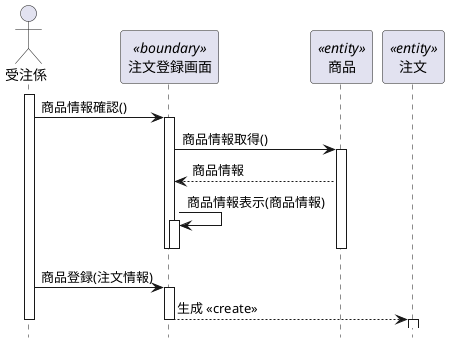 @startuml
hide footbox
actor 受注係 as user
participant "注文登録画面" as boundary <<boundary>>
participant "商品" as merchandise <<entity>>
participant "注文" as order <<entity>>
activate user
user -> boundary :商品情報確認()
activate boundary
boundary -> merchandise :商品情報取得()
activate merchandise
boundary <-- merchandise :商品情報
boundary -> boundary :商品情報表示(商品情報)
activate boundary
deactivate boundary
deactivate merchandise
deactivate boundary
user -> boundary :商品登録(注文情報)
activate boundary
boundary --> order :生成 <<create>>
deactivate boundary
activate order
deactivate order
deactivate user
@enduml